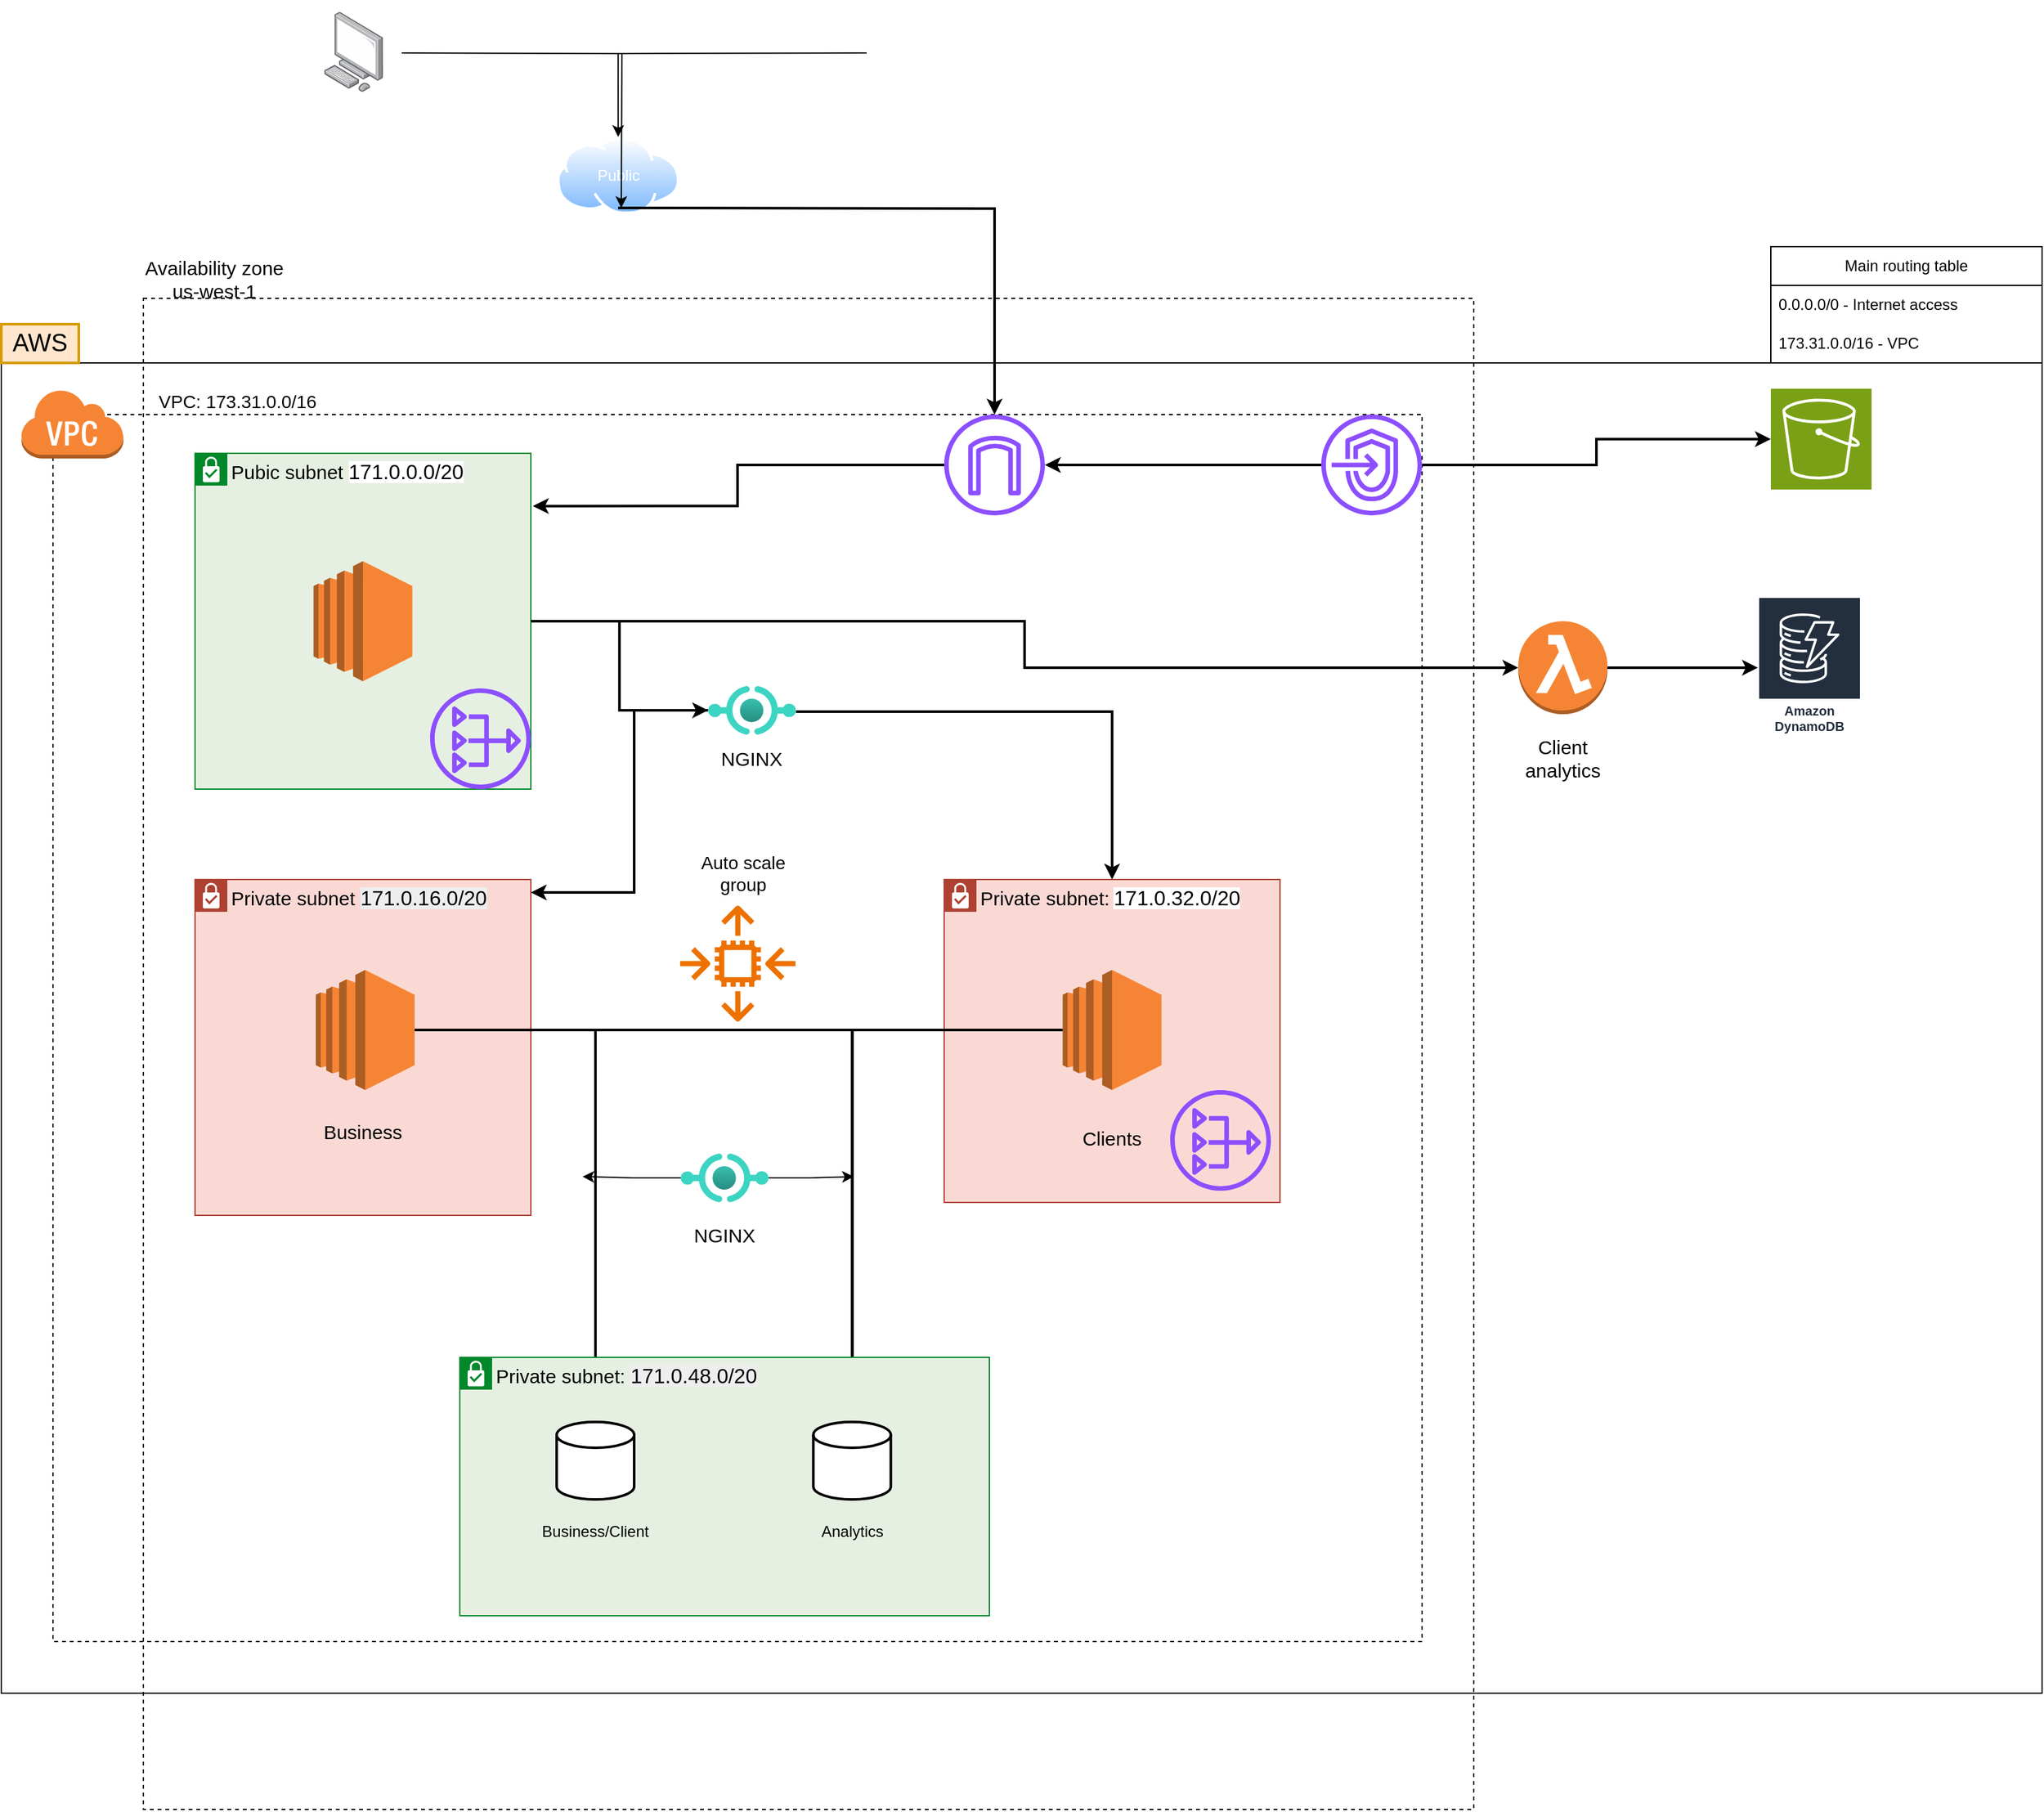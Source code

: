 <mxfile version="24.7.12">
  <diagram name="Page-1" id="1npiZSmswvkon4gAFHvo">
    <mxGraphModel dx="2607" dy="1675" grid="1" gridSize="10" guides="1" tooltips="1" connect="1" arrows="1" fold="1" page="1" pageScale="1" pageWidth="850" pageHeight="1100" math="0" shadow="0">
      <root>
        <mxCell id="0" />
        <mxCell id="1" parent="0" />
        <mxCell id="VEC-emDZ8dzPH6i4BCSv-1" value="" style="rounded=0;whiteSpace=wrap;html=1;" vertex="1" parent="1">
          <mxGeometry x="370" y="300" width="1580" height="1030" as="geometry" />
        </mxCell>
        <mxCell id="VEC-emDZ8dzPH6i4BCSv-2" value="AWS" style="text;html=1;align=center;verticalAlign=middle;whiteSpace=wrap;rounded=0;fillColor=#ffe6cc;strokeColor=#d79b00;strokeWidth=2;fontSize=19;" vertex="1" parent="1">
          <mxGeometry x="370" y="270" width="60" height="30" as="geometry" />
        </mxCell>
        <mxCell id="VEC-emDZ8dzPH6i4BCSv-4" value="" style="image;aspect=fixed;perimeter=ellipsePerimeter;html=1;align=center;shadow=0;dashed=0;spacingTop=3;image=img/lib/active_directory/internet_cloud.svg;" vertex="1" parent="1">
          <mxGeometry x="800" y="125" width="95.23" height="60" as="geometry" />
        </mxCell>
        <mxCell id="VEC-emDZ8dzPH6i4BCSv-21" style="edgeStyle=orthogonalEdgeStyle;rounded=0;orthogonalLoop=1;jettySize=auto;html=1;strokeWidth=2;" edge="1" parent="1" target="VEC-emDZ8dzPH6i4BCSv-54">
          <mxGeometry relative="1" as="geometry">
            <mxPoint x="775.067" y="440" as="targetPoint" />
            <mxPoint x="847.6" y="180" as="sourcePoint" />
          </mxGeometry>
        </mxCell>
        <mxCell id="VEC-emDZ8dzPH6i4BCSv-5" value="&lt;font color=&quot;#ffffff&quot;&gt;Public&lt;/font&gt;" style="text;html=1;align=center;verticalAlign=middle;whiteSpace=wrap;rounded=0;" vertex="1" parent="1">
          <mxGeometry x="817.62" y="140" width="60" height="30" as="geometry" />
        </mxCell>
        <mxCell id="VEC-emDZ8dzPH6i4BCSv-11" style="edgeStyle=orthogonalEdgeStyle;rounded=0;orthogonalLoop=1;jettySize=auto;html=1;" edge="1" parent="1">
          <mxGeometry relative="1" as="geometry">
            <mxPoint x="850" y="180.0" as="targetPoint" />
            <mxPoint x="680" y="60" as="sourcePoint" />
          </mxGeometry>
        </mxCell>
        <mxCell id="VEC-emDZ8dzPH6i4BCSv-10" style="edgeStyle=orthogonalEdgeStyle;rounded=0;orthogonalLoop=1;jettySize=auto;html=1;entryX=0.5;entryY=0;entryDx=0;entryDy=0;" edge="1" parent="1" target="VEC-emDZ8dzPH6i4BCSv-4">
          <mxGeometry relative="1" as="geometry">
            <mxPoint x="1040" y="60" as="sourcePoint" />
          </mxGeometry>
        </mxCell>
        <mxCell id="VEC-emDZ8dzPH6i4BCSv-15" value="" style="rounded=0;whiteSpace=wrap;html=1;strokeColor=default;dashed=1;" vertex="1" parent="1">
          <mxGeometry x="410" y="340" width="1060" height="950" as="geometry" />
        </mxCell>
        <mxCell id="VEC-emDZ8dzPH6i4BCSv-16" value="" style="outlineConnect=0;dashed=0;verticalLabelPosition=bottom;verticalAlign=top;align=center;html=1;shape=mxgraph.aws3.virtual_private_cloud;fillColor=#F58534;gradientColor=none;" vertex="1" parent="1">
          <mxGeometry x="385" y="320" width="79.5" height="54" as="geometry" />
        </mxCell>
        <mxCell id="VEC-emDZ8dzPH6i4BCSv-17" value="" style="rounded=0;whiteSpace=wrap;html=1;dashed=1;fillColor=none;" vertex="1" parent="1">
          <mxGeometry x="480" y="250" width="1030" height="1170" as="geometry" />
        </mxCell>
        <mxCell id="VEC-emDZ8dzPH6i4BCSv-19" value="Availability zone us-west-1" style="text;html=1;align=center;verticalAlign=middle;whiteSpace=wrap;rounded=0;fontSize=15;" vertex="1" parent="1">
          <mxGeometry x="480" y="220" width="110" height="30" as="geometry" />
        </mxCell>
        <mxCell id="VEC-emDZ8dzPH6i4BCSv-30" value="&lt;font style=&quot;font-size: 15px;&quot;&gt;Private subnet&amp;nbsp;&lt;/font&gt;&lt;span style=&quot;font-family: arial, helvetica, sans-serif; font-size: 16px; background-color: rgb(238, 238, 238);&quot;&gt;171.0.16.0/20&lt;/span&gt;" style="shape=mxgraph.ibm.box;prType=subnet;fontStyle=0;verticalAlign=top;align=left;spacingLeft=32;spacingTop=4;fillColor=#fad9d5;rounded=0;whiteSpace=wrap;html=1;strokeColor=#ae4132;strokeWidth=1;dashed=0;container=1;spacing=-4;collapsible=0;expand=0;recursiveResize=0;" vertex="1" parent="1">
          <mxGeometry x="520" y="700" width="260" height="260" as="geometry" />
        </mxCell>
        <mxCell id="VEC-emDZ8dzPH6i4BCSv-47" value="Business" style="text;html=1;align=center;verticalAlign=middle;whiteSpace=wrap;rounded=0;fontSize=15;" vertex="1" parent="VEC-emDZ8dzPH6i4BCSv-30">
          <mxGeometry x="100" y="180" width="60" height="30" as="geometry" />
        </mxCell>
        <mxCell id="VEC-emDZ8dzPH6i4BCSv-37" value="" style="outlineConnect=0;dashed=0;verticalLabelPosition=bottom;verticalAlign=top;align=center;html=1;shape=mxgraph.aws3.ec2;fillColor=#F58534;gradientColor=none;" vertex="1" parent="VEC-emDZ8dzPH6i4BCSv-30">
          <mxGeometry x="93.5" y="70" width="76.5" height="93" as="geometry" />
        </mxCell>
        <mxCell id="VEC-emDZ8dzPH6i4BCSv-61" style="edgeStyle=orthogonalEdgeStyle;rounded=0;orthogonalLoop=1;jettySize=auto;html=1;strokeWidth=2;" edge="1" parent="1" source="VEC-emDZ8dzPH6i4BCSv-92" target="VEC-emDZ8dzPH6i4BCSv-31">
          <mxGeometry relative="1" as="geometry">
            <Array as="points">
              <mxPoint x="1230" y="570" />
            </Array>
          </mxGeometry>
        </mxCell>
        <mxCell id="VEC-emDZ8dzPH6i4BCSv-69" style="edgeStyle=orthogonalEdgeStyle;rounded=0;orthogonalLoop=1;jettySize=auto;html=1;strokeWidth=2;" edge="1" parent="1" source="VEC-emDZ8dzPH6i4BCSv-32" target="VEC-emDZ8dzPH6i4BCSv-68">
          <mxGeometry relative="1" as="geometry" />
        </mxCell>
        <mxCell id="VEC-emDZ8dzPH6i4BCSv-32" value="&lt;font style=&quot;font-size: 15px;&quot;&gt;Pubic subnet&amp;nbsp;&lt;/font&gt;&lt;span style=&quot;font-family: arial, helvetica, sans-serif; font-size: 16px; background-color: rgb(255, 255, 255);&quot;&gt;171.0.0.0/20&lt;/span&gt;" style="shape=mxgraph.ibm.box;prType=subnet;fontStyle=0;verticalAlign=top;align=left;spacingLeft=32;spacingTop=4;fillColor=#E6F0E2;rounded=0;whiteSpace=wrap;html=1;strokeColor=#00882B;strokeWidth=1;dashed=0;container=1;spacing=-4;collapsible=0;expand=0;recursiveResize=0;" vertex="1" parent="1">
          <mxGeometry x="520" y="370" width="260" height="260" as="geometry" />
        </mxCell>
        <mxCell id="VEC-emDZ8dzPH6i4BCSv-26" value="" style="outlineConnect=0;dashed=0;verticalLabelPosition=bottom;verticalAlign=top;align=center;html=1;shape=mxgraph.aws3.ec2;fillColor=#F58534;gradientColor=none;" vertex="1" parent="VEC-emDZ8dzPH6i4BCSv-32">
          <mxGeometry x="91.75" y="83.5" width="76.5" height="93" as="geometry" />
        </mxCell>
        <mxCell id="VEC-emDZ8dzPH6i4BCSv-28" value="" style="sketch=0;outlineConnect=0;fontColor=#232F3E;gradientColor=none;fillColor=#8C4FFF;strokeColor=none;dashed=0;verticalLabelPosition=bottom;verticalAlign=top;align=center;html=1;fontSize=12;fontStyle=0;aspect=fixed;pointerEvents=1;shape=mxgraph.aws4.nat_gateway;" vertex="1" parent="VEC-emDZ8dzPH6i4BCSv-32">
          <mxGeometry x="182" y="182" width="78" height="78" as="geometry" />
        </mxCell>
        <mxCell id="VEC-emDZ8dzPH6i4BCSv-34" value="&lt;font style=&quot;font-size: 14px;&quot;&gt;Auto scale group&lt;/font&gt;" style="text;html=1;align=center;verticalAlign=middle;whiteSpace=wrap;rounded=0;" vertex="1" parent="1">
          <mxGeometry x="891.31" y="680" width="107.38" height="30" as="geometry" />
        </mxCell>
        <mxCell id="VEC-emDZ8dzPH6i4BCSv-54" value="" style="sketch=0;outlineConnect=0;fontColor=#232F3E;gradientColor=none;fillColor=#8C4FFF;strokeColor=none;dashed=0;verticalLabelPosition=bottom;verticalAlign=top;align=center;html=1;fontSize=12;fontStyle=0;aspect=fixed;pointerEvents=1;shape=mxgraph.aws4.internet_gateway;" vertex="1" parent="1">
          <mxGeometry x="1100" y="340" width="78" height="78" as="geometry" />
        </mxCell>
        <mxCell id="VEC-emDZ8dzPH6i4BCSv-56" value="&lt;font style=&quot;font-size: 14px;&quot;&gt;VPC: 173.31.0.0/16&lt;/font&gt;" style="text;html=1;align=center;verticalAlign=middle;whiteSpace=wrap;rounded=0;" vertex="1" parent="1">
          <mxGeometry x="458" y="320" width="190" height="20" as="geometry" />
        </mxCell>
        <mxCell id="VEC-emDZ8dzPH6i4BCSv-58" value="" style="image;points=[];aspect=fixed;html=1;align=center;shadow=0;dashed=0;image=img/lib/allied_telesis/computer_and_terminals/Personal_Computer.svg;" vertex="1" parent="1">
          <mxGeometry x="620" y="28.2" width="45.6" height="61.8" as="geometry" />
        </mxCell>
        <mxCell id="VEC-emDZ8dzPH6i4BCSv-59" value="" style="shape=image;html=1;verticalAlign=top;verticalLabelPosition=bottom;labelBackgroundColor=#ffffff;imageAspect=0;aspect=fixed;image=https://cdn0.iconfinder.com/data/icons/devices-42/512/android_phone-128.png" vertex="1" parent="1">
          <mxGeometry x="1030" y="19.1" width="80" height="80" as="geometry" />
        </mxCell>
        <mxCell id="VEC-emDZ8dzPH6i4BCSv-31" value="&lt;font style=&quot;font-size: 15px;&quot;&gt;Private subnet:&lt;/font&gt;&amp;nbsp;&lt;span style=&quot;font-family: arial, helvetica, sans-serif; font-size: 16px; background-color: rgb(255, 255, 255);&quot;&gt;171.0.32.0/20&lt;/span&gt;" style="shape=mxgraph.ibm.box;prType=subnet;fontStyle=0;verticalAlign=top;align=left;spacingLeft=32;spacingTop=4;fillColor=#fad9d5;rounded=0;whiteSpace=wrap;html=1;strokeColor=#ae4132;strokeWidth=1;dashed=0;container=1;spacing=-4;collapsible=0;expand=0;recursiveResize=0;" vertex="1" parent="1">
          <mxGeometry x="1100" y="700" width="260" height="250" as="geometry" />
        </mxCell>
        <mxCell id="VEC-emDZ8dzPH6i4BCSv-48" value="Clients" style="text;html=1;align=center;verticalAlign=middle;whiteSpace=wrap;rounded=0;fontSize=15;" vertex="1" parent="VEC-emDZ8dzPH6i4BCSv-31">
          <mxGeometry x="100" y="185" width="60" height="30" as="geometry" />
        </mxCell>
        <mxCell id="VEC-emDZ8dzPH6i4BCSv-39" value="" style="outlineConnect=0;dashed=0;verticalLabelPosition=bottom;verticalAlign=top;align=center;html=1;shape=mxgraph.aws3.ec2;fillColor=#F58534;gradientColor=none;" vertex="1" parent="VEC-emDZ8dzPH6i4BCSv-31">
          <mxGeometry x="91.75" y="70" width="76.5" height="93" as="geometry" />
        </mxCell>
        <mxCell id="VEC-emDZ8dzPH6i4BCSv-67" value="" style="sketch=0;outlineConnect=0;fontColor=#232F3E;gradientColor=none;fillColor=#8C4FFF;strokeColor=none;dashed=0;verticalLabelPosition=bottom;verticalAlign=top;align=center;html=1;fontSize=12;fontStyle=0;aspect=fixed;pointerEvents=1;shape=mxgraph.aws4.nat_gateway;" vertex="1" parent="VEC-emDZ8dzPH6i4BCSv-31">
          <mxGeometry x="175" y="163" width="78" height="78" as="geometry" />
        </mxCell>
        <mxCell id="VEC-emDZ8dzPH6i4BCSv-43" style="edgeStyle=orthogonalEdgeStyle;rounded=0;orthogonalLoop=1;jettySize=auto;html=1;strokeWidth=2;" edge="1" parent="1" source="VEC-emDZ8dzPH6i4BCSv-39" target="VEC-emDZ8dzPH6i4BCSv-36">
          <mxGeometry relative="1" as="geometry" />
        </mxCell>
        <mxCell id="VEC-emDZ8dzPH6i4BCSv-42" style="edgeStyle=orthogonalEdgeStyle;rounded=0;orthogonalLoop=1;jettySize=auto;html=1;strokeWidth=2;" edge="1" parent="1" source="VEC-emDZ8dzPH6i4BCSv-37" target="VEC-emDZ8dzPH6i4BCSv-36">
          <mxGeometry relative="1" as="geometry">
            <Array as="points">
              <mxPoint x="1029" y="817" />
            </Array>
          </mxGeometry>
        </mxCell>
        <mxCell id="VEC-emDZ8dzPH6i4BCSv-57" value="" style="sketch=0;outlineConnect=0;fontColor=#232F3E;gradientColor=none;fillColor=#ED7100;strokeColor=none;dashed=0;verticalLabelPosition=bottom;verticalAlign=top;align=center;html=1;fontSize=12;fontStyle=0;aspect=fixed;pointerEvents=1;shape=mxgraph.aws4.auto_scaling2;" vertex="1" parent="1">
          <mxGeometry x="895.23" y="720" width="90" height="90" as="geometry" />
        </mxCell>
        <mxCell id="VEC-emDZ8dzPH6i4BCSv-63" value="Main routing table" style="swimlane;fontStyle=0;childLayout=stackLayout;horizontal=1;startSize=30;horizontalStack=0;resizeParent=1;resizeParentMax=0;resizeLast=0;collapsible=1;marginBottom=0;whiteSpace=wrap;html=1;" vertex="1" parent="1">
          <mxGeometry x="1740" y="210" width="210" height="90" as="geometry" />
        </mxCell>
        <mxCell id="VEC-emDZ8dzPH6i4BCSv-64" value="0.0.0.0/0 - Internet access" style="text;strokeColor=none;fillColor=none;align=left;verticalAlign=middle;spacingLeft=4;spacingRight=4;overflow=hidden;points=[[0,0.5],[1,0.5]];portConstraint=eastwest;rotatable=0;whiteSpace=wrap;html=1;" vertex="1" parent="VEC-emDZ8dzPH6i4BCSv-63">
          <mxGeometry y="30" width="210" height="30" as="geometry" />
        </mxCell>
        <mxCell id="VEC-emDZ8dzPH6i4BCSv-65" value="173.31.0.0/16 - VPC" style="text;strokeColor=none;fillColor=none;align=left;verticalAlign=middle;spacingLeft=4;spacingRight=4;overflow=hidden;points=[[0,0.5],[1,0.5]];portConstraint=eastwest;rotatable=0;whiteSpace=wrap;html=1;" vertex="1" parent="VEC-emDZ8dzPH6i4BCSv-63">
          <mxGeometry y="60" width="210" height="30" as="geometry" />
        </mxCell>
        <mxCell id="VEC-emDZ8dzPH6i4BCSv-71" style="edgeStyle=orthogonalEdgeStyle;rounded=0;orthogonalLoop=1;jettySize=auto;html=1;strokeWidth=2;" edge="1" parent="1" source="VEC-emDZ8dzPH6i4BCSv-68" target="VEC-emDZ8dzPH6i4BCSv-70">
          <mxGeometry relative="1" as="geometry" />
        </mxCell>
        <mxCell id="VEC-emDZ8dzPH6i4BCSv-68" value="" style="outlineConnect=0;dashed=0;verticalLabelPosition=bottom;verticalAlign=top;align=center;html=1;shape=mxgraph.aws3.lambda_function;fillColor=#F58534;gradientColor=none;" vertex="1" parent="1">
          <mxGeometry x="1544.5" y="500" width="69" height="72" as="geometry" />
        </mxCell>
        <mxCell id="VEC-emDZ8dzPH6i4BCSv-70" value="Amazon DynamoDB" style="sketch=0;outlineConnect=0;fontColor=#232F3E;gradientColor=none;strokeColor=#ffffff;fillColor=#232F3E;dashed=0;verticalLabelPosition=middle;verticalAlign=bottom;align=center;html=1;whiteSpace=wrap;fontSize=10;fontStyle=1;spacing=3;shape=mxgraph.aws4.productIcon;prIcon=mxgraph.aws4.dynamodb;" vertex="1" parent="1">
          <mxGeometry x="1730" y="481" width="80" height="110" as="geometry" />
        </mxCell>
        <mxCell id="VEC-emDZ8dzPH6i4BCSv-72" value="&lt;font style=&quot;font-size: 15px;&quot;&gt;Client analytics&lt;/font&gt;" style="text;html=1;align=center;verticalAlign=middle;whiteSpace=wrap;rounded=0;" vertex="1" parent="1">
          <mxGeometry x="1549" y="591" width="60" height="30" as="geometry" />
        </mxCell>
        <mxCell id="VEC-emDZ8dzPH6i4BCSv-77" style="edgeStyle=orthogonalEdgeStyle;rounded=0;orthogonalLoop=1;jettySize=auto;html=1;strokeWidth=2;" edge="1" parent="1" source="VEC-emDZ8dzPH6i4BCSv-37" target="VEC-emDZ8dzPH6i4BCSv-49">
          <mxGeometry relative="1" as="geometry" />
        </mxCell>
        <mxCell id="VEC-emDZ8dzPH6i4BCSv-80" value="" style="sketch=0;points=[[0,0,0],[0.25,0,0],[0.5,0,0],[0.75,0,0],[1,0,0],[0,1,0],[0.25,1,0],[0.5,1,0],[0.75,1,0],[1,1,0],[0,0.25,0],[0,0.5,0],[0,0.75,0],[1,0.25,0],[1,0.5,0],[1,0.75,0]];outlineConnect=0;fontColor=#232F3E;fillColor=#7AA116;strokeColor=#ffffff;dashed=0;verticalLabelPosition=bottom;verticalAlign=top;align=center;html=1;fontSize=12;fontStyle=0;aspect=fixed;shape=mxgraph.aws4.resourceIcon;resIcon=mxgraph.aws4.s3;" vertex="1" parent="1">
          <mxGeometry x="1740" y="320" width="78" height="78" as="geometry" />
        </mxCell>
        <mxCell id="VEC-emDZ8dzPH6i4BCSv-82" style="edgeStyle=orthogonalEdgeStyle;rounded=0;orthogonalLoop=1;jettySize=auto;html=1;entryX=1.006;entryY=0.157;entryDx=0;entryDy=0;entryPerimeter=0;strokeWidth=2;" edge="1" parent="1" source="VEC-emDZ8dzPH6i4BCSv-54" target="VEC-emDZ8dzPH6i4BCSv-32">
          <mxGeometry relative="1" as="geometry" />
        </mxCell>
        <mxCell id="VEC-emDZ8dzPH6i4BCSv-85" style="edgeStyle=orthogonalEdgeStyle;rounded=0;orthogonalLoop=1;jettySize=auto;html=1;strokeWidth=2;" edge="1" parent="1" source="VEC-emDZ8dzPH6i4BCSv-84" target="VEC-emDZ8dzPH6i4BCSv-80">
          <mxGeometry relative="1" as="geometry" />
        </mxCell>
        <mxCell id="VEC-emDZ8dzPH6i4BCSv-86" style="edgeStyle=orthogonalEdgeStyle;rounded=0;orthogonalLoop=1;jettySize=auto;html=1;strokeWidth=2;" edge="1" parent="1" source="VEC-emDZ8dzPH6i4BCSv-84" target="VEC-emDZ8dzPH6i4BCSv-54">
          <mxGeometry relative="1" as="geometry" />
        </mxCell>
        <mxCell id="VEC-emDZ8dzPH6i4BCSv-84" value="" style="sketch=0;outlineConnect=0;fontColor=#232F3E;gradientColor=none;fillColor=#8C4FFF;strokeColor=none;dashed=0;verticalLabelPosition=bottom;verticalAlign=top;align=center;html=1;fontSize=12;fontStyle=0;aspect=fixed;pointerEvents=1;shape=mxgraph.aws4.endpoints;" vertex="1" parent="1">
          <mxGeometry x="1392" y="340" width="78" height="78" as="geometry" />
        </mxCell>
        <mxCell id="VEC-emDZ8dzPH6i4BCSv-88" style="edgeStyle=orthogonalEdgeStyle;rounded=0;orthogonalLoop=1;jettySize=auto;html=1;" edge="1" parent="1" source="VEC-emDZ8dzPH6i4BCSv-87">
          <mxGeometry relative="1" as="geometry">
            <mxPoint x="820" y="930" as="targetPoint" />
          </mxGeometry>
        </mxCell>
        <mxCell id="VEC-emDZ8dzPH6i4BCSv-89" style="edgeStyle=orthogonalEdgeStyle;rounded=0;orthogonalLoop=1;jettySize=auto;html=1;" edge="1" parent="1" source="VEC-emDZ8dzPH6i4BCSv-87">
          <mxGeometry relative="1" as="geometry">
            <mxPoint x="1030" y="930" as="targetPoint" />
          </mxGeometry>
        </mxCell>
        <mxCell id="VEC-emDZ8dzPH6i4BCSv-87" value="" style="image;aspect=fixed;html=1;points=[];align=center;fontSize=12;image=img/lib/azure2/other/API_Proxy.svg;" vertex="1" parent="1">
          <mxGeometry x="896" y="912" width="68" height="38" as="geometry" />
        </mxCell>
        <mxCell id="VEC-emDZ8dzPH6i4BCSv-90" value="&lt;font style=&quot;font-size: 15px;&quot;&gt;NGINX&lt;/font&gt;" style="text;html=1;align=center;verticalAlign=middle;whiteSpace=wrap;rounded=0;" vertex="1" parent="1">
          <mxGeometry x="900" y="960" width="60" height="30" as="geometry" />
        </mxCell>
        <mxCell id="VEC-emDZ8dzPH6i4BCSv-91" value="&lt;font style=&quot;font-size: 15px;&quot;&gt;Private subnet:&amp;nbsp;&lt;/font&gt;&lt;span style=&quot;font-family: arial, helvetica, sans-serif; font-size: 16px; background-color: rgb(238, 238, 238);&quot;&gt;171.0.48.0/20&lt;/span&gt;" style="shape=mxgraph.ibm.box;prType=subnet;fontStyle=0;verticalAlign=top;align=left;spacingLeft=32;spacingTop=4;fillColor=#E6F0E2;rounded=0;whiteSpace=wrap;html=1;strokeColor=#00882B;strokeWidth=1;dashed=0;container=1;spacing=-4;collapsible=0;expand=0;recursiveResize=0;" vertex="1" parent="1">
          <mxGeometry x="725" y="1070" width="410" height="200" as="geometry" />
        </mxCell>
        <mxCell id="VEC-emDZ8dzPH6i4BCSv-49" value="" style="strokeWidth=2;html=1;shape=mxgraph.flowchart.database;whiteSpace=wrap;" vertex="1" parent="1">
          <mxGeometry x="800" y="1120" width="60" height="60" as="geometry" />
        </mxCell>
        <mxCell id="VEC-emDZ8dzPH6i4BCSv-36" value="" style="strokeWidth=2;html=1;shape=mxgraph.flowchart.database;whiteSpace=wrap;" vertex="1" parent="1">
          <mxGeometry x="998.69" y="1120" width="60" height="60" as="geometry" />
        </mxCell>
        <mxCell id="VEC-emDZ8dzPH6i4BCSv-73" value="Business/Client" style="text;html=1;align=center;verticalAlign=middle;whiteSpace=wrap;rounded=0;" vertex="1" parent="1">
          <mxGeometry x="800" y="1190" width="60" height="30" as="geometry" />
        </mxCell>
        <mxCell id="VEC-emDZ8dzPH6i4BCSv-52" value="Analytics" style="text;html=1;align=center;verticalAlign=middle;whiteSpace=wrap;rounded=0;" vertex="1" parent="1">
          <mxGeometry x="998.69" y="1190" width="60" height="30" as="geometry" />
        </mxCell>
        <mxCell id="VEC-emDZ8dzPH6i4BCSv-93" value="" style="edgeStyle=orthogonalEdgeStyle;rounded=0;orthogonalLoop=1;jettySize=auto;html=1;strokeWidth=2;" edge="1" parent="1" source="VEC-emDZ8dzPH6i4BCSv-32" target="VEC-emDZ8dzPH6i4BCSv-92">
          <mxGeometry relative="1" as="geometry">
            <mxPoint x="780" y="570" as="sourcePoint" />
            <mxPoint x="1230" y="700" as="targetPoint" />
            <Array as="points" />
          </mxGeometry>
        </mxCell>
        <mxCell id="VEC-emDZ8dzPH6i4BCSv-97" style="edgeStyle=orthogonalEdgeStyle;rounded=0;orthogonalLoop=1;jettySize=auto;html=1;strokeWidth=2;" edge="1" parent="1" source="VEC-emDZ8dzPH6i4BCSv-92" target="VEC-emDZ8dzPH6i4BCSv-30">
          <mxGeometry relative="1" as="geometry">
            <Array as="points">
              <mxPoint x="860" y="569" />
              <mxPoint x="860" y="710" />
            </Array>
          </mxGeometry>
        </mxCell>
        <mxCell id="VEC-emDZ8dzPH6i4BCSv-92" value="" style="image;aspect=fixed;html=1;points=[];align=center;fontSize=12;image=img/lib/azure2/other/API_Proxy.svg;" vertex="1" parent="1">
          <mxGeometry x="917.23" y="550" width="68" height="38" as="geometry" />
        </mxCell>
        <mxCell id="VEC-emDZ8dzPH6i4BCSv-94" value="&lt;font style=&quot;font-size: 15px;&quot;&gt;NGINX&lt;/font&gt;" style="text;html=1;align=center;verticalAlign=middle;whiteSpace=wrap;rounded=0;" vertex="1" parent="1">
          <mxGeometry x="921.23" y="591" width="60" height="30" as="geometry" />
        </mxCell>
      </root>
    </mxGraphModel>
  </diagram>
</mxfile>
